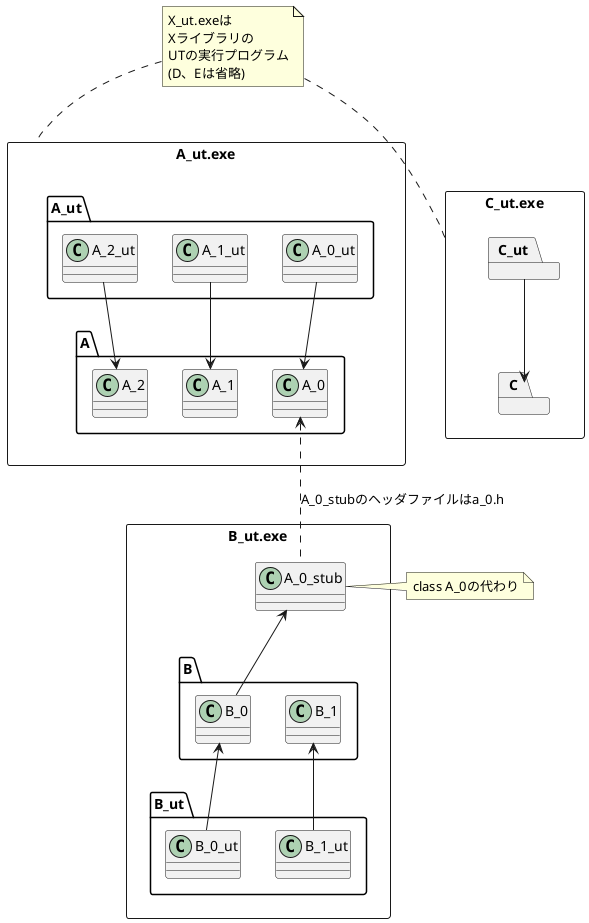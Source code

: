 @startuml

allow_mixing

rectangle "A_ut.exe" as A_ut_exe {
    package A {
        class A_0
        class A_1
        class A_2
    }

    package A_ut {
        class A_0_ut
        class A_1_ut
        class A_2_ut
    }
}

rectangle "B_ut.exe" as B_ut_exe {
    class A_0_stub
    package B {
        class B_0
        class B_1
    }
    package B_ut {
        class B_0_ut
        class B_1_ut
    }
}

rectangle "C_ut.exe" as C_ut_exe {
    package C
    package C_ut
}

A_0 <-up- A_0_ut
A_1 <-up- A_1_ut
A_2 <-up- A_2_ut

B_0 <-down- B_0_ut
B_1 <-down- B_1_ut
A_0_stub <-down- B_0

A_0 <.down. A_0_stub : A_0_stubのヘッダファイルはa_0.h

C <-up- C_ut

note right of A_0_stub : class A_0の代わり

note as UT_EXE_A
X_ut.exeは
Xライブラリの
UTの実行プログラム
(D、Eは省略)
end note

UT_EXE_A .down. A_ut_exe
UT_EXE_A .down. C_ut_exe

@enduml
